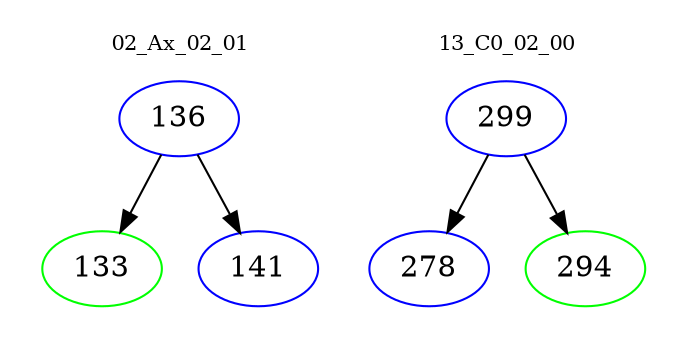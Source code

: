 digraph{
subgraph cluster_0 {
color = white
label = "02_Ax_02_01";
fontsize=10;
T0_136 [label="136", color="blue"]
T0_136 -> T0_133 [color="black"]
T0_133 [label="133", color="green"]
T0_136 -> T0_141 [color="black"]
T0_141 [label="141", color="blue"]
}
subgraph cluster_1 {
color = white
label = "13_C0_02_00";
fontsize=10;
T1_299 [label="299", color="blue"]
T1_299 -> T1_278 [color="black"]
T1_278 [label="278", color="blue"]
T1_299 -> T1_294 [color="black"]
T1_294 [label="294", color="green"]
}
}
